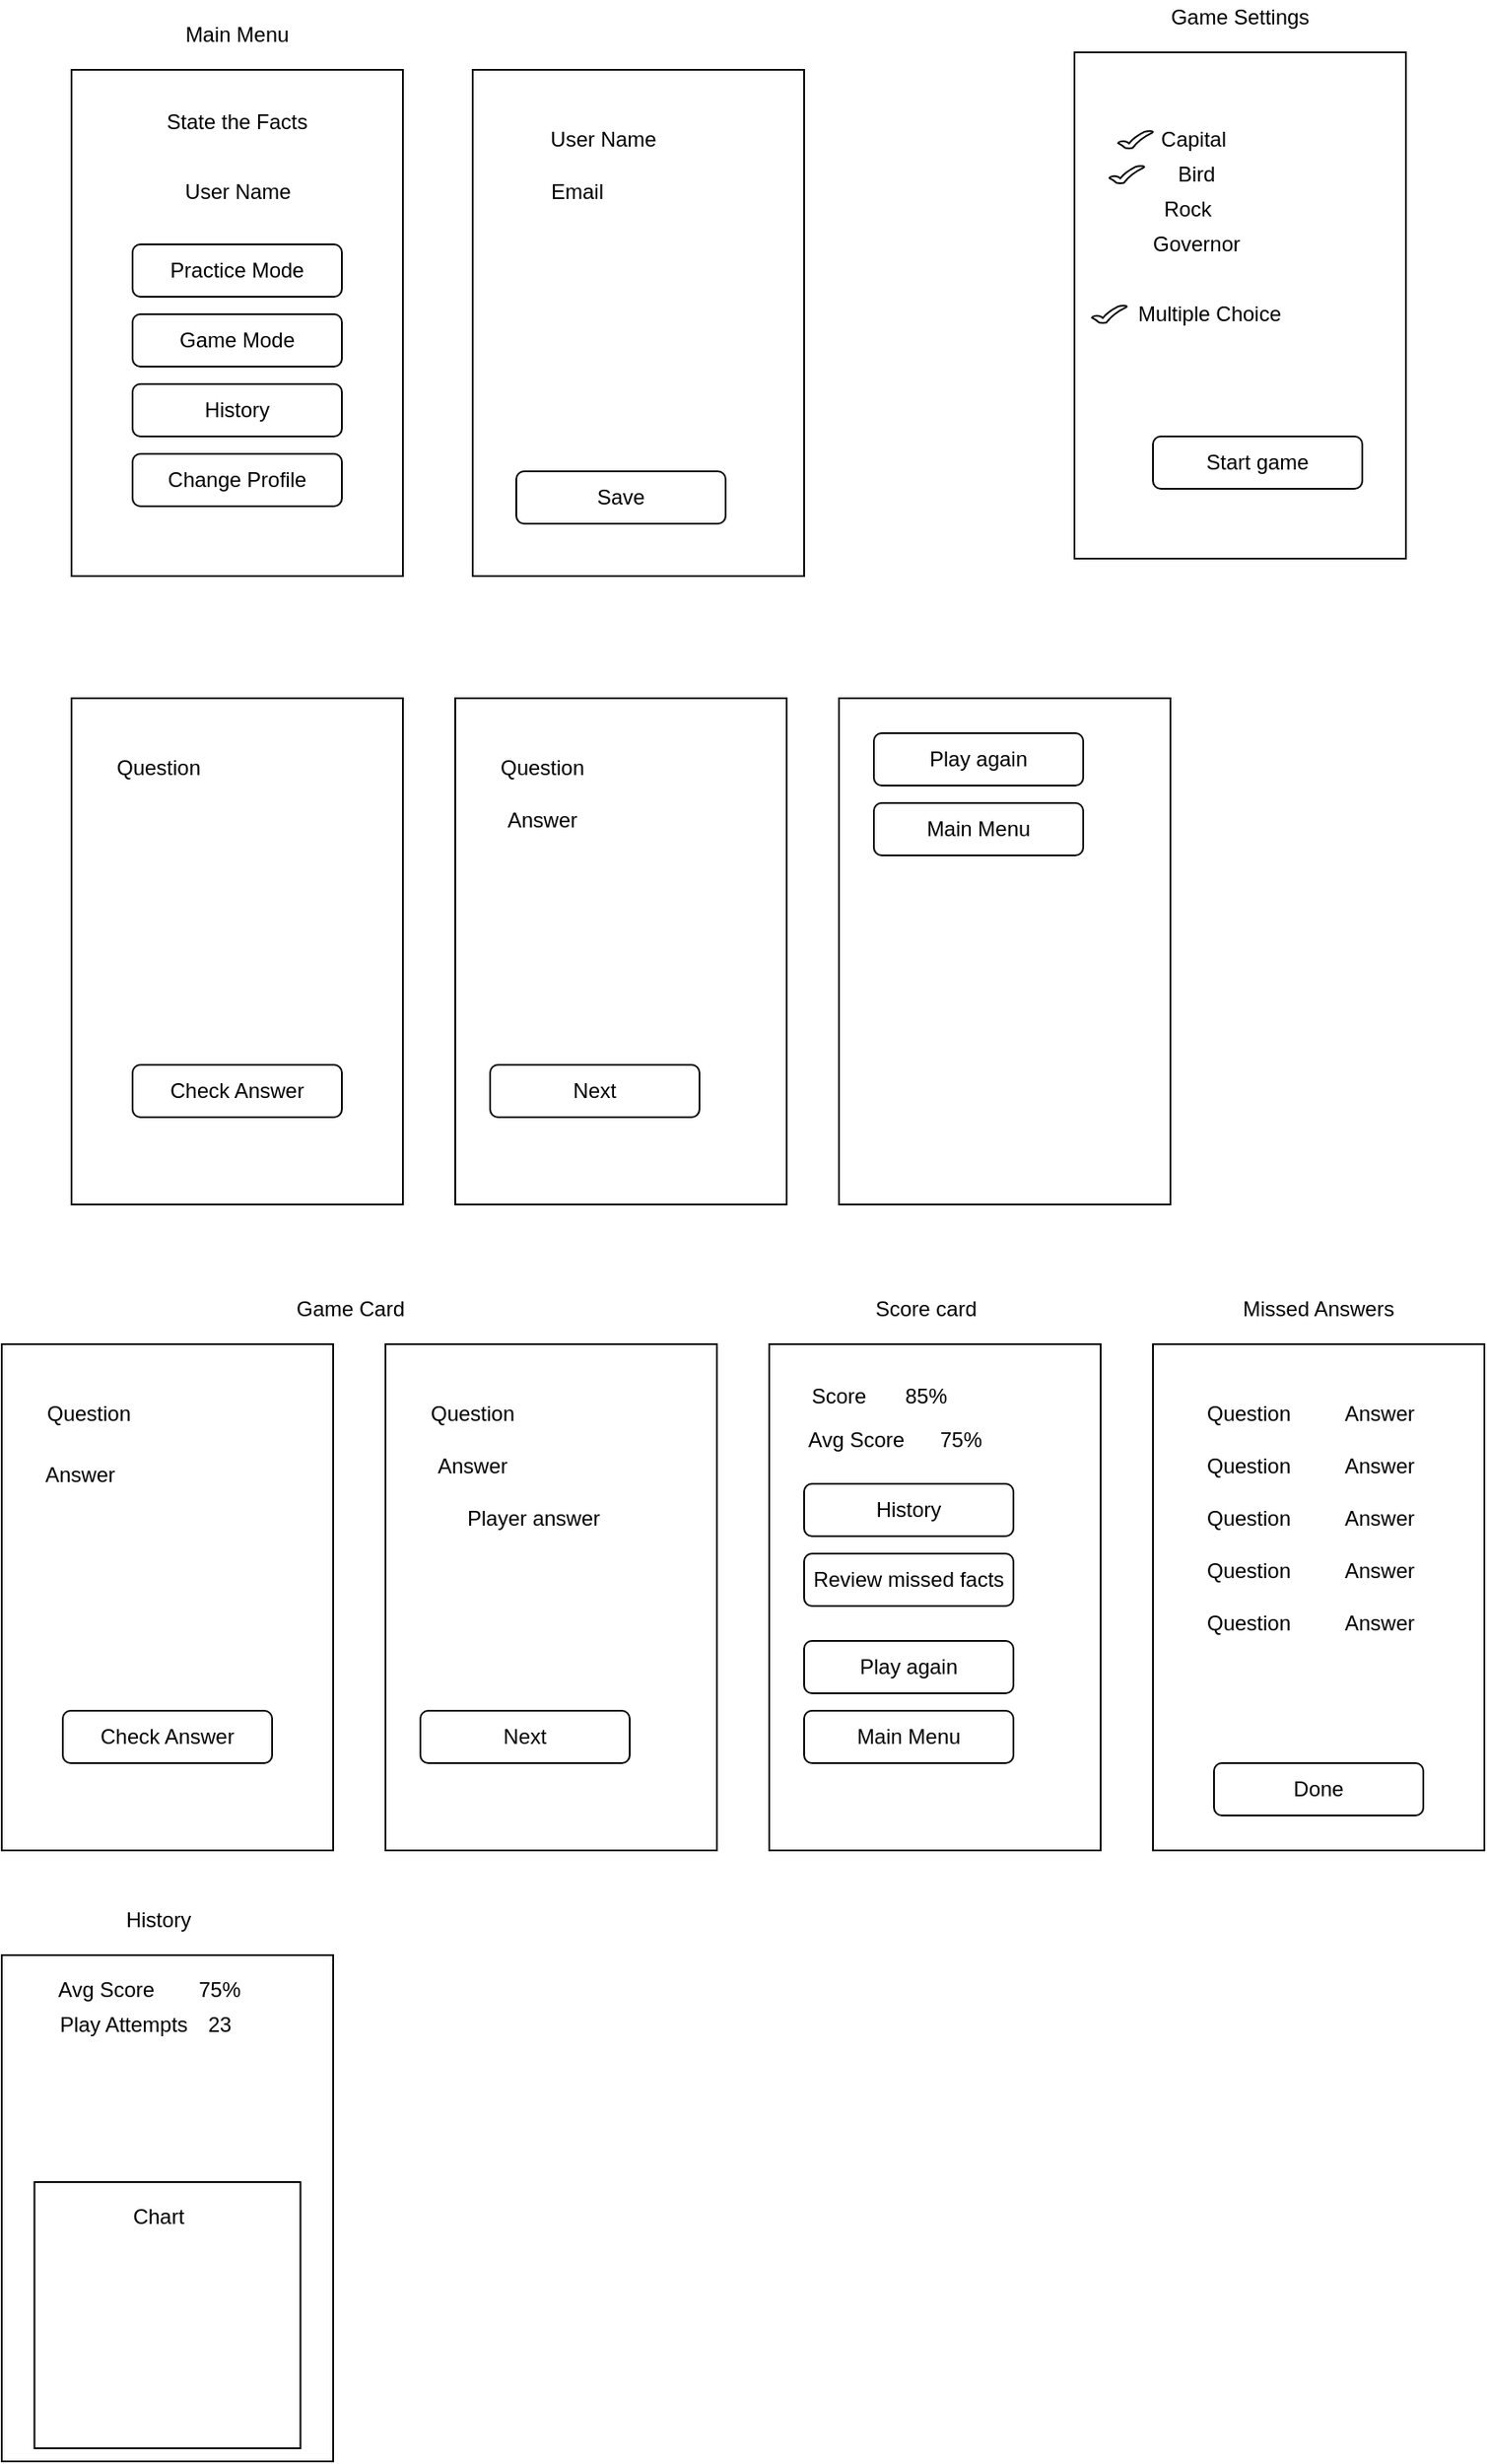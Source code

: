 <mxfile version="13.8.3" type="github">
  <diagram id="sm37lmygg3lwEjV5lF5L" name="Page-1">
    <mxGraphModel dx="1269" dy="2904" grid="1" gridSize="10" guides="1" tooltips="1" connect="1" arrows="1" fold="1" page="1" pageScale="1" pageWidth="850" pageHeight="1100" math="0" shadow="0">
      <root>
        <mxCell id="0" />
        <mxCell id="1" parent="0" />
        <mxCell id="KugvbMqyvu77IHEtdaHt-1" value="" style="rounded=0;whiteSpace=wrap;html=1;" vertex="1" parent="1">
          <mxGeometry x="40" y="-1080" width="190" height="290" as="geometry" />
        </mxCell>
        <mxCell id="KugvbMqyvu77IHEtdaHt-3" value="Question" style="text;html=1;strokeColor=none;fillColor=none;align=center;verticalAlign=middle;whiteSpace=wrap;rounded=0;" vertex="1" parent="1">
          <mxGeometry x="70" y="-1050" width="40" height="20" as="geometry" />
        </mxCell>
        <mxCell id="KugvbMqyvu77IHEtdaHt-5" value="Check Answer" style="rounded=1;whiteSpace=wrap;html=1;" vertex="1" parent="1">
          <mxGeometry x="75" y="-870" width="120" height="30" as="geometry" />
        </mxCell>
        <mxCell id="KugvbMqyvu77IHEtdaHt-6" value="" style="rounded=0;whiteSpace=wrap;html=1;" vertex="1" parent="1">
          <mxGeometry x="260" y="-1080" width="190" height="290" as="geometry" />
        </mxCell>
        <mxCell id="KugvbMqyvu77IHEtdaHt-7" value="Question" style="text;html=1;strokeColor=none;fillColor=none;align=center;verticalAlign=middle;whiteSpace=wrap;rounded=0;" vertex="1" parent="1">
          <mxGeometry x="290" y="-1050" width="40" height="20" as="geometry" />
        </mxCell>
        <mxCell id="KugvbMqyvu77IHEtdaHt-8" value="Next" style="rounded=1;whiteSpace=wrap;html=1;" vertex="1" parent="1">
          <mxGeometry x="280" y="-870" width="120" height="30" as="geometry" />
        </mxCell>
        <mxCell id="KugvbMqyvu77IHEtdaHt-9" value="Answer" style="text;html=1;strokeColor=none;fillColor=none;align=center;verticalAlign=middle;whiteSpace=wrap;rounded=0;" vertex="1" parent="1">
          <mxGeometry x="290" y="-1020" width="40" height="20" as="geometry" />
        </mxCell>
        <mxCell id="KugvbMqyvu77IHEtdaHt-10" value="" style="rounded=0;whiteSpace=wrap;html=1;" vertex="1" parent="1">
          <mxGeometry x="480" y="-1080" width="190" height="290" as="geometry" />
        </mxCell>
        <mxCell id="KugvbMqyvu77IHEtdaHt-12" value="Play again" style="rounded=1;whiteSpace=wrap;html=1;" vertex="1" parent="1">
          <mxGeometry x="500" y="-1060" width="120" height="30" as="geometry" />
        </mxCell>
        <mxCell id="KugvbMqyvu77IHEtdaHt-13" value="Main Menu" style="rounded=1;whiteSpace=wrap;html=1;" vertex="1" parent="1">
          <mxGeometry x="500" y="-1020" width="120" height="30" as="geometry" />
        </mxCell>
        <mxCell id="KugvbMqyvu77IHEtdaHt-14" value="" style="rounded=0;whiteSpace=wrap;html=1;" vertex="1" parent="1">
          <mxGeometry y="-710" width="190" height="290" as="geometry" />
        </mxCell>
        <mxCell id="KugvbMqyvu77IHEtdaHt-15" value="Question" style="text;html=1;strokeColor=none;fillColor=none;align=center;verticalAlign=middle;whiteSpace=wrap;rounded=0;" vertex="1" parent="1">
          <mxGeometry x="30" y="-680" width="40" height="20" as="geometry" />
        </mxCell>
        <mxCell id="KugvbMqyvu77IHEtdaHt-16" value="Check Answer" style="rounded=1;whiteSpace=wrap;html=1;" vertex="1" parent="1">
          <mxGeometry x="35" y="-500" width="120" height="30" as="geometry" />
        </mxCell>
        <mxCell id="KugvbMqyvu77IHEtdaHt-17" value="" style="rounded=0;whiteSpace=wrap;html=1;" vertex="1" parent="1">
          <mxGeometry x="220" y="-710" width="190" height="290" as="geometry" />
        </mxCell>
        <mxCell id="KugvbMqyvu77IHEtdaHt-18" value="Question" style="text;html=1;strokeColor=none;fillColor=none;align=center;verticalAlign=middle;whiteSpace=wrap;rounded=0;" vertex="1" parent="1">
          <mxGeometry x="250" y="-680" width="40" height="20" as="geometry" />
        </mxCell>
        <mxCell id="KugvbMqyvu77IHEtdaHt-19" value="Next" style="rounded=1;whiteSpace=wrap;html=1;" vertex="1" parent="1">
          <mxGeometry x="240" y="-500" width="120" height="30" as="geometry" />
        </mxCell>
        <mxCell id="KugvbMqyvu77IHEtdaHt-20" value="Answer" style="text;html=1;strokeColor=none;fillColor=none;align=center;verticalAlign=middle;whiteSpace=wrap;rounded=0;" vertex="1" parent="1">
          <mxGeometry x="250" y="-650" width="40" height="20" as="geometry" />
        </mxCell>
        <mxCell id="KugvbMqyvu77IHEtdaHt-24" value="Answer" style="text;html=1;strokeColor=none;fillColor=none;align=center;verticalAlign=middle;whiteSpace=wrap;rounded=0;" vertex="1" parent="1">
          <mxGeometry x="20" y="-645" width="50" height="20" as="geometry" />
        </mxCell>
        <mxCell id="KugvbMqyvu77IHEtdaHt-25" value="Player answer" style="text;html=1;strokeColor=none;fillColor=none;align=center;verticalAlign=middle;whiteSpace=wrap;rounded=0;" vertex="1" parent="1">
          <mxGeometry x="250" y="-620" width="110" height="20" as="geometry" />
        </mxCell>
        <mxCell id="KugvbMqyvu77IHEtdaHt-26" value="" style="rounded=0;whiteSpace=wrap;html=1;" vertex="1" parent="1">
          <mxGeometry x="440" y="-710" width="190" height="290" as="geometry" />
        </mxCell>
        <mxCell id="KugvbMqyvu77IHEtdaHt-27" value="85%" style="text;html=1;strokeColor=none;fillColor=none;align=center;verticalAlign=middle;whiteSpace=wrap;rounded=0;" vertex="1" parent="1">
          <mxGeometry x="510" y="-690" width="40" height="20" as="geometry" />
        </mxCell>
        <mxCell id="KugvbMqyvu77IHEtdaHt-28" value="Score" style="text;html=1;strokeColor=none;fillColor=none;align=center;verticalAlign=middle;whiteSpace=wrap;rounded=0;" vertex="1" parent="1">
          <mxGeometry x="460" y="-690" width="40" height="20" as="geometry" />
        </mxCell>
        <mxCell id="KugvbMqyvu77IHEtdaHt-32" value="75%" style="text;html=1;strokeColor=none;fillColor=none;align=center;verticalAlign=middle;whiteSpace=wrap;rounded=0;" vertex="1" parent="1">
          <mxGeometry x="530" y="-665" width="40" height="20" as="geometry" />
        </mxCell>
        <mxCell id="KugvbMqyvu77IHEtdaHt-33" value="Avg Score" style="text;html=1;strokeColor=none;fillColor=none;align=center;verticalAlign=middle;whiteSpace=wrap;rounded=0;" vertex="1" parent="1">
          <mxGeometry x="460" y="-665" width="60" height="20" as="geometry" />
        </mxCell>
        <mxCell id="KugvbMqyvu77IHEtdaHt-34" value="History" style="rounded=1;whiteSpace=wrap;html=1;" vertex="1" parent="1">
          <mxGeometry x="460" y="-630" width="120" height="30" as="geometry" />
        </mxCell>
        <mxCell id="KugvbMqyvu77IHEtdaHt-22" value="Play again" style="rounded=1;whiteSpace=wrap;html=1;" vertex="1" parent="1">
          <mxGeometry x="460" y="-540" width="120" height="30" as="geometry" />
        </mxCell>
        <mxCell id="KugvbMqyvu77IHEtdaHt-23" value="Main Menu" style="rounded=1;whiteSpace=wrap;html=1;" vertex="1" parent="1">
          <mxGeometry x="460" y="-500" width="120" height="30" as="geometry" />
        </mxCell>
        <mxCell id="KugvbMqyvu77IHEtdaHt-35" value="Review missed facts" style="rounded=1;whiteSpace=wrap;html=1;" vertex="1" parent="1">
          <mxGeometry x="460" y="-590" width="120" height="30" as="geometry" />
        </mxCell>
        <mxCell id="KugvbMqyvu77IHEtdaHt-36" value="" style="rounded=0;whiteSpace=wrap;html=1;" vertex="1" parent="1">
          <mxGeometry x="660" y="-710" width="190" height="290" as="geometry" />
        </mxCell>
        <mxCell id="KugvbMqyvu77IHEtdaHt-37" value="Question" style="text;html=1;strokeColor=none;fillColor=none;align=center;verticalAlign=middle;whiteSpace=wrap;rounded=0;" vertex="1" parent="1">
          <mxGeometry x="695" y="-680" width="40" height="20" as="geometry" />
        </mxCell>
        <mxCell id="KugvbMqyvu77IHEtdaHt-38" value="Done" style="rounded=1;whiteSpace=wrap;html=1;" vertex="1" parent="1">
          <mxGeometry x="695" y="-470" width="120" height="30" as="geometry" />
        </mxCell>
        <mxCell id="KugvbMqyvu77IHEtdaHt-39" value="Answer" style="text;html=1;strokeColor=none;fillColor=none;align=center;verticalAlign=middle;whiteSpace=wrap;rounded=0;" vertex="1" parent="1">
          <mxGeometry x="765" y="-680" width="50" height="20" as="geometry" />
        </mxCell>
        <mxCell id="KugvbMqyvu77IHEtdaHt-41" value="Question" style="text;html=1;strokeColor=none;fillColor=none;align=center;verticalAlign=middle;whiteSpace=wrap;rounded=0;" vertex="1" parent="1">
          <mxGeometry x="695" y="-650" width="40" height="20" as="geometry" />
        </mxCell>
        <mxCell id="KugvbMqyvu77IHEtdaHt-42" value="Answer" style="text;html=1;strokeColor=none;fillColor=none;align=center;verticalAlign=middle;whiteSpace=wrap;rounded=0;" vertex="1" parent="1">
          <mxGeometry x="765" y="-650" width="50" height="20" as="geometry" />
        </mxCell>
        <mxCell id="KugvbMqyvu77IHEtdaHt-43" value="Question" style="text;html=1;strokeColor=none;fillColor=none;align=center;verticalAlign=middle;whiteSpace=wrap;rounded=0;" vertex="1" parent="1">
          <mxGeometry x="695" y="-620" width="40" height="20" as="geometry" />
        </mxCell>
        <mxCell id="KugvbMqyvu77IHEtdaHt-44" value="Answer" style="text;html=1;strokeColor=none;fillColor=none;align=center;verticalAlign=middle;whiteSpace=wrap;rounded=0;" vertex="1" parent="1">
          <mxGeometry x="765" y="-620" width="50" height="20" as="geometry" />
        </mxCell>
        <mxCell id="KugvbMqyvu77IHEtdaHt-45" value="Question" style="text;html=1;strokeColor=none;fillColor=none;align=center;verticalAlign=middle;whiteSpace=wrap;rounded=0;" vertex="1" parent="1">
          <mxGeometry x="695" y="-590" width="40" height="20" as="geometry" />
        </mxCell>
        <mxCell id="KugvbMqyvu77IHEtdaHt-46" value="Answer" style="text;html=1;strokeColor=none;fillColor=none;align=center;verticalAlign=middle;whiteSpace=wrap;rounded=0;" vertex="1" parent="1">
          <mxGeometry x="765" y="-590" width="50" height="20" as="geometry" />
        </mxCell>
        <mxCell id="KugvbMqyvu77IHEtdaHt-47" value="Question" style="text;html=1;strokeColor=none;fillColor=none;align=center;verticalAlign=middle;whiteSpace=wrap;rounded=0;" vertex="1" parent="1">
          <mxGeometry x="695" y="-560" width="40" height="20" as="geometry" />
        </mxCell>
        <mxCell id="KugvbMqyvu77IHEtdaHt-48" value="Answer" style="text;html=1;strokeColor=none;fillColor=none;align=center;verticalAlign=middle;whiteSpace=wrap;rounded=0;" vertex="1" parent="1">
          <mxGeometry x="765" y="-560" width="50" height="20" as="geometry" />
        </mxCell>
        <mxCell id="KugvbMqyvu77IHEtdaHt-49" value="Missed Answers" style="text;html=1;strokeColor=none;fillColor=none;align=center;verticalAlign=middle;whiteSpace=wrap;rounded=0;" vertex="1" parent="1">
          <mxGeometry x="705" y="-740" width="100" height="20" as="geometry" />
        </mxCell>
        <mxCell id="KugvbMqyvu77IHEtdaHt-50" value="Score card" style="text;html=1;strokeColor=none;fillColor=none;align=center;verticalAlign=middle;whiteSpace=wrap;rounded=0;" vertex="1" parent="1">
          <mxGeometry x="480" y="-740" width="100" height="20" as="geometry" />
        </mxCell>
        <mxCell id="KugvbMqyvu77IHEtdaHt-51" value="Game Card" style="text;html=1;strokeColor=none;fillColor=none;align=center;verticalAlign=middle;whiteSpace=wrap;rounded=0;" vertex="1" parent="1">
          <mxGeometry x="150" y="-740" width="100" height="20" as="geometry" />
        </mxCell>
        <mxCell id="KugvbMqyvu77IHEtdaHt-52" value="" style="rounded=0;whiteSpace=wrap;html=1;" vertex="1" parent="1">
          <mxGeometry y="-360" width="190" height="290" as="geometry" />
        </mxCell>
        <mxCell id="KugvbMqyvu77IHEtdaHt-55" value="75%" style="text;html=1;strokeColor=none;fillColor=none;align=center;verticalAlign=middle;whiteSpace=wrap;rounded=0;" vertex="1" parent="1">
          <mxGeometry x="105" y="-350" width="40" height="20" as="geometry" />
        </mxCell>
        <mxCell id="KugvbMqyvu77IHEtdaHt-56" value="Avg Score" style="text;html=1;strokeColor=none;fillColor=none;align=center;verticalAlign=middle;whiteSpace=wrap;rounded=0;" vertex="1" parent="1">
          <mxGeometry x="30" y="-350" width="60" height="20" as="geometry" />
        </mxCell>
        <mxCell id="KugvbMqyvu77IHEtdaHt-61" value="History" style="text;html=1;strokeColor=none;fillColor=none;align=center;verticalAlign=middle;whiteSpace=wrap;rounded=0;" vertex="1" parent="1">
          <mxGeometry x="40" y="-390" width="100" height="20" as="geometry" />
        </mxCell>
        <mxCell id="KugvbMqyvu77IHEtdaHt-62" value="" style="rounded=0;whiteSpace=wrap;html=1;" vertex="1" parent="1">
          <mxGeometry x="40" y="-1440" width="190" height="290" as="geometry" />
        </mxCell>
        <mxCell id="KugvbMqyvu77IHEtdaHt-63" value="Practice Mode" style="rounded=1;whiteSpace=wrap;html=1;" vertex="1" parent="1">
          <mxGeometry x="75" y="-1340" width="120" height="30" as="geometry" />
        </mxCell>
        <mxCell id="KugvbMqyvu77IHEtdaHt-64" value="Game Mode" style="rounded=1;whiteSpace=wrap;html=1;" vertex="1" parent="1">
          <mxGeometry x="75" y="-1300" width="120" height="30" as="geometry" />
        </mxCell>
        <mxCell id="KugvbMqyvu77IHEtdaHt-65" value="State the Facts" style="text;html=1;strokeColor=none;fillColor=none;align=center;verticalAlign=middle;whiteSpace=wrap;rounded=0;" vertex="1" parent="1">
          <mxGeometry x="90" y="-1420" width="90" height="20" as="geometry" />
        </mxCell>
        <mxCell id="KugvbMqyvu77IHEtdaHt-66" value="User Name" style="text;html=1;strokeColor=none;fillColor=none;align=center;verticalAlign=middle;whiteSpace=wrap;rounded=0;" vertex="1" parent="1">
          <mxGeometry x="97.5" y="-1380" width="75" height="20" as="geometry" />
        </mxCell>
        <mxCell id="KugvbMqyvu77IHEtdaHt-67" value="History" style="rounded=1;whiteSpace=wrap;html=1;" vertex="1" parent="1">
          <mxGeometry x="75" y="-1260" width="120" height="30" as="geometry" />
        </mxCell>
        <mxCell id="KugvbMqyvu77IHEtdaHt-68" value="Change Profile" style="rounded=1;whiteSpace=wrap;html=1;" vertex="1" parent="1">
          <mxGeometry x="75" y="-1220" width="120" height="30" as="geometry" />
        </mxCell>
        <mxCell id="KugvbMqyvu77IHEtdaHt-69" value="" style="rounded=0;whiteSpace=wrap;html=1;" vertex="1" parent="1">
          <mxGeometry x="615" y="-1450" width="190" height="290" as="geometry" />
        </mxCell>
        <mxCell id="KugvbMqyvu77IHEtdaHt-70" value="Game Settings" style="text;html=1;strokeColor=none;fillColor=none;align=center;verticalAlign=middle;whiteSpace=wrap;rounded=0;" vertex="1" parent="1">
          <mxGeometry x="660" y="-1480" width="100" height="20" as="geometry" />
        </mxCell>
        <mxCell id="KugvbMqyvu77IHEtdaHt-71" value="Start game" style="rounded=1;whiteSpace=wrap;html=1;" vertex="1" parent="1">
          <mxGeometry x="660" y="-1230" width="120" height="30" as="geometry" />
        </mxCell>
        <mxCell id="KugvbMqyvu77IHEtdaHt-72" value="Capital&amp;nbsp;" style="text;html=1;strokeColor=none;fillColor=none;align=center;verticalAlign=middle;whiteSpace=wrap;rounded=0;" vertex="1" parent="1">
          <mxGeometry x="645" y="-1410" width="80" height="20" as="geometry" />
        </mxCell>
        <mxCell id="KugvbMqyvu77IHEtdaHt-73" value="Bird" style="text;html=1;strokeColor=none;fillColor=none;align=center;verticalAlign=middle;whiteSpace=wrap;rounded=0;" vertex="1" parent="1">
          <mxGeometry x="645" y="-1390" width="80" height="20" as="geometry" />
        </mxCell>
        <mxCell id="KugvbMqyvu77IHEtdaHt-74" value="Rock" style="text;html=1;strokeColor=none;fillColor=none;align=center;verticalAlign=middle;whiteSpace=wrap;rounded=0;" vertex="1" parent="1">
          <mxGeometry x="640" y="-1370" width="80" height="20" as="geometry" />
        </mxCell>
        <mxCell id="KugvbMqyvu77IHEtdaHt-75" value="Governor" style="text;html=1;strokeColor=none;fillColor=none;align=center;verticalAlign=middle;whiteSpace=wrap;rounded=0;" vertex="1" parent="1">
          <mxGeometry x="645" y="-1350" width="80" height="20" as="geometry" />
        </mxCell>
        <mxCell id="KugvbMqyvu77IHEtdaHt-76" style="edgeStyle=orthogonalEdgeStyle;rounded=0;orthogonalLoop=1;jettySize=auto;html=1;exitX=0.5;exitY=1;exitDx=0;exitDy=0;" edge="1" parent="1" source="KugvbMqyvu77IHEtdaHt-75" target="KugvbMqyvu77IHEtdaHt-75">
          <mxGeometry relative="1" as="geometry" />
        </mxCell>
        <mxCell id="KugvbMqyvu77IHEtdaHt-78" value="" style="verticalLabelPosition=bottom;verticalAlign=top;html=1;shape=mxgraph.basic.tick" vertex="1" parent="1">
          <mxGeometry x="640" y="-1405" width="20" height="10" as="geometry" />
        </mxCell>
        <mxCell id="KugvbMqyvu77IHEtdaHt-80" value="" style="verticalLabelPosition=bottom;verticalAlign=top;html=1;shape=mxgraph.basic.tick" vertex="1" parent="1">
          <mxGeometry x="635" y="-1385" width="20" height="10" as="geometry" />
        </mxCell>
        <mxCell id="KugvbMqyvu77IHEtdaHt-85" value="Multiple Choice" style="text;html=1;strokeColor=none;fillColor=none;align=center;verticalAlign=middle;whiteSpace=wrap;rounded=0;" vertex="1" parent="1">
          <mxGeometry x="640" y="-1310" width="105" height="20" as="geometry" />
        </mxCell>
        <mxCell id="KugvbMqyvu77IHEtdaHt-87" value="" style="verticalLabelPosition=bottom;verticalAlign=top;html=1;shape=mxgraph.basic.tick" vertex="1" parent="1">
          <mxGeometry x="625" y="-1305" width="20" height="10" as="geometry" />
        </mxCell>
        <mxCell id="KugvbMqyvu77IHEtdaHt-88" value="Main Menu" style="text;html=1;strokeColor=none;fillColor=none;align=center;verticalAlign=middle;whiteSpace=wrap;rounded=0;" vertex="1" parent="1">
          <mxGeometry x="85" y="-1470" width="100" height="20" as="geometry" />
        </mxCell>
        <mxCell id="KugvbMqyvu77IHEtdaHt-89" value="" style="rounded=0;whiteSpace=wrap;html=1;" vertex="1" parent="1">
          <mxGeometry x="270" y="-1440" width="190" height="290" as="geometry" />
        </mxCell>
        <mxCell id="KugvbMqyvu77IHEtdaHt-90" value="User Name" style="text;html=1;strokeColor=none;fillColor=none;align=center;verticalAlign=middle;whiteSpace=wrap;rounded=0;" vertex="1" parent="1">
          <mxGeometry x="300" y="-1410" width="90" height="20" as="geometry" />
        </mxCell>
        <mxCell id="KugvbMqyvu77IHEtdaHt-91" value="Save" style="rounded=1;whiteSpace=wrap;html=1;" vertex="1" parent="1">
          <mxGeometry x="295" y="-1210" width="120" height="30" as="geometry" />
        </mxCell>
        <mxCell id="KugvbMqyvu77IHEtdaHt-92" value="Email" style="text;html=1;strokeColor=none;fillColor=none;align=center;verticalAlign=middle;whiteSpace=wrap;rounded=0;" vertex="1" parent="1">
          <mxGeometry x="300" y="-1380" width="60" height="20" as="geometry" />
        </mxCell>
        <mxCell id="KugvbMqyvu77IHEtdaHt-94" value="" style="whiteSpace=wrap;html=1;aspect=fixed;" vertex="1" parent="1">
          <mxGeometry x="18.75" y="-230" width="152.5" height="152.5" as="geometry" />
        </mxCell>
        <mxCell id="KugvbMqyvu77IHEtdaHt-97" value="Chart" style="text;html=1;strokeColor=none;fillColor=none;align=center;verticalAlign=middle;whiteSpace=wrap;rounded=0;" vertex="1" parent="1">
          <mxGeometry x="70" y="-220" width="40" height="20" as="geometry" />
        </mxCell>
        <mxCell id="KugvbMqyvu77IHEtdaHt-98" value="23" style="text;html=1;strokeColor=none;fillColor=none;align=center;verticalAlign=middle;whiteSpace=wrap;rounded=0;" vertex="1" parent="1">
          <mxGeometry x="105" y="-330" width="40" height="20" as="geometry" />
        </mxCell>
        <mxCell id="KugvbMqyvu77IHEtdaHt-99" value="Play Attempts" style="text;html=1;strokeColor=none;fillColor=none;align=center;verticalAlign=middle;whiteSpace=wrap;rounded=0;" vertex="1" parent="1">
          <mxGeometry x="30" y="-330" width="80" height="20" as="geometry" />
        </mxCell>
      </root>
    </mxGraphModel>
  </diagram>
</mxfile>
